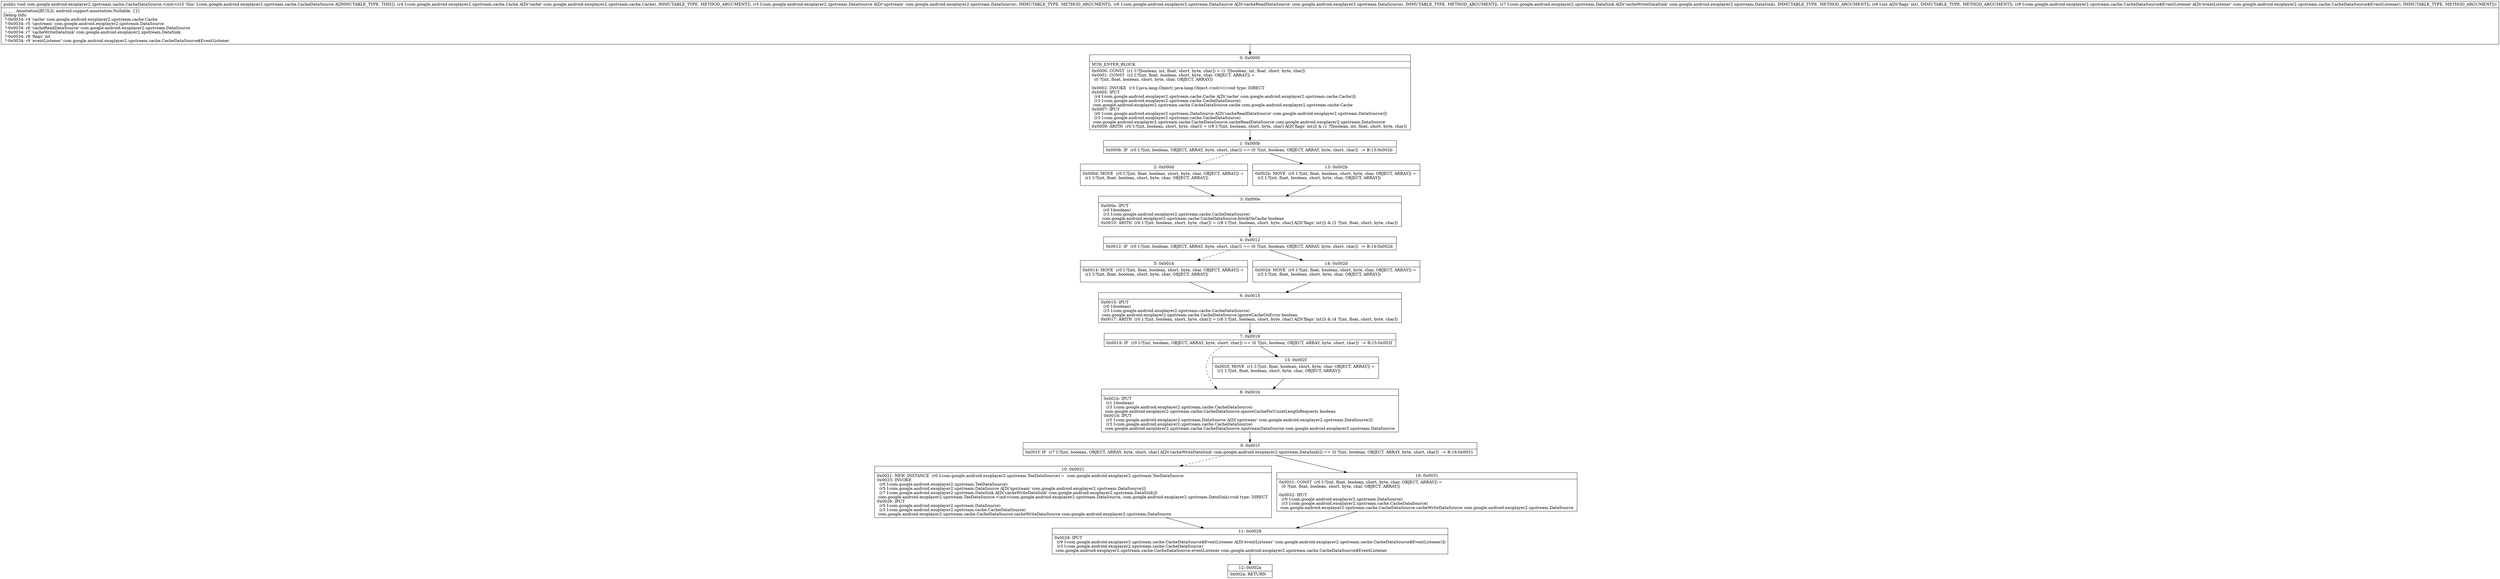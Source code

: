 digraph "CFG forcom.google.android.exoplayer2.upstream.cache.CacheDataSource.\<init\>(Lcom\/google\/android\/exoplayer2\/upstream\/cache\/Cache;Lcom\/google\/android\/exoplayer2\/upstream\/DataSource;Lcom\/google\/android\/exoplayer2\/upstream\/DataSource;Lcom\/google\/android\/exoplayer2\/upstream\/DataSink;ILcom\/google\/android\/exoplayer2\/upstream\/cache\/CacheDataSource$EventListener;)V" {
Node_0 [shape=record,label="{0\:\ 0x0000|MTH_ENTER_BLOCK\l|0x0000: CONST  (r1 I:?[boolean, int, float, short, byte, char]) = (1 ?[boolean, int, float, short, byte, char]) \l0x0001: CONST  (r2 I:?[int, float, boolean, short, byte, char, OBJECT, ARRAY]) = \l  (0 ?[int, float, boolean, short, byte, char, OBJECT, ARRAY])\l \l0x0002: INVOKE  (r3 I:java.lang.Object) java.lang.Object.\<init\>():void type: DIRECT \l0x0005: IPUT  \l  (r4 I:com.google.android.exoplayer2.upstream.cache.Cache A[D('cache' com.google.android.exoplayer2.upstream.cache.Cache)])\l  (r3 I:com.google.android.exoplayer2.upstream.cache.CacheDataSource)\l com.google.android.exoplayer2.upstream.cache.CacheDataSource.cache com.google.android.exoplayer2.upstream.cache.Cache \l0x0007: IPUT  \l  (r6 I:com.google.android.exoplayer2.upstream.DataSource A[D('cacheReadDataSource' com.google.android.exoplayer2.upstream.DataSource)])\l  (r3 I:com.google.android.exoplayer2.upstream.cache.CacheDataSource)\l com.google.android.exoplayer2.upstream.cache.CacheDataSource.cacheReadDataSource com.google.android.exoplayer2.upstream.DataSource \l0x0009: ARITH  (r0 I:?[int, boolean, short, byte, char]) = (r8 I:?[int, boolean, short, byte, char] A[D('flags' int)]) & (1 ?[boolean, int, float, short, byte, char]) \l}"];
Node_1 [shape=record,label="{1\:\ 0x000b|0x000b: IF  (r0 I:?[int, boolean, OBJECT, ARRAY, byte, short, char]) == (0 ?[int, boolean, OBJECT, ARRAY, byte, short, char])  \-\> B:13:0x002b \l}"];
Node_2 [shape=record,label="{2\:\ 0x000d|0x000d: MOVE  (r0 I:?[int, float, boolean, short, byte, char, OBJECT, ARRAY]) = \l  (r1 I:?[int, float, boolean, short, byte, char, OBJECT, ARRAY])\l \l}"];
Node_3 [shape=record,label="{3\:\ 0x000e|0x000e: IPUT  \l  (r0 I:boolean)\l  (r3 I:com.google.android.exoplayer2.upstream.cache.CacheDataSource)\l com.google.android.exoplayer2.upstream.cache.CacheDataSource.blockOnCache boolean \l0x0010: ARITH  (r0 I:?[int, boolean, short, byte, char]) = (r8 I:?[int, boolean, short, byte, char] A[D('flags' int)]) & (2 ?[int, float, short, byte, char]) \l}"];
Node_4 [shape=record,label="{4\:\ 0x0012|0x0012: IF  (r0 I:?[int, boolean, OBJECT, ARRAY, byte, short, char]) == (0 ?[int, boolean, OBJECT, ARRAY, byte, short, char])  \-\> B:14:0x002d \l}"];
Node_5 [shape=record,label="{5\:\ 0x0014|0x0014: MOVE  (r0 I:?[int, float, boolean, short, byte, char, OBJECT, ARRAY]) = \l  (r1 I:?[int, float, boolean, short, byte, char, OBJECT, ARRAY])\l \l}"];
Node_6 [shape=record,label="{6\:\ 0x0015|0x0015: IPUT  \l  (r0 I:boolean)\l  (r3 I:com.google.android.exoplayer2.upstream.cache.CacheDataSource)\l com.google.android.exoplayer2.upstream.cache.CacheDataSource.ignoreCacheOnError boolean \l0x0017: ARITH  (r0 I:?[int, boolean, short, byte, char]) = (r8 I:?[int, boolean, short, byte, char] A[D('flags' int)]) & (4 ?[int, float, short, byte, char]) \l}"];
Node_7 [shape=record,label="{7\:\ 0x0019|0x0019: IF  (r0 I:?[int, boolean, OBJECT, ARRAY, byte, short, char]) == (0 ?[int, boolean, OBJECT, ARRAY, byte, short, char])  \-\> B:15:0x002f \l}"];
Node_8 [shape=record,label="{8\:\ 0x001b|0x001b: IPUT  \l  (r1 I:boolean)\l  (r3 I:com.google.android.exoplayer2.upstream.cache.CacheDataSource)\l com.google.android.exoplayer2.upstream.cache.CacheDataSource.ignoreCacheForUnsetLengthRequests boolean \l0x001d: IPUT  \l  (r5 I:com.google.android.exoplayer2.upstream.DataSource A[D('upstream' com.google.android.exoplayer2.upstream.DataSource)])\l  (r3 I:com.google.android.exoplayer2.upstream.cache.CacheDataSource)\l com.google.android.exoplayer2.upstream.cache.CacheDataSource.upstreamDataSource com.google.android.exoplayer2.upstream.DataSource \l}"];
Node_9 [shape=record,label="{9\:\ 0x001f|0x001f: IF  (r7 I:?[int, boolean, OBJECT, ARRAY, byte, short, char] A[D('cacheWriteDataSink' com.google.android.exoplayer2.upstream.DataSink)]) == (0 ?[int, boolean, OBJECT, ARRAY, byte, short, char])  \-\> B:16:0x0031 \l}"];
Node_10 [shape=record,label="{10\:\ 0x0021|0x0021: NEW_INSTANCE  (r0 I:com.google.android.exoplayer2.upstream.TeeDataSource) =  com.google.android.exoplayer2.upstream.TeeDataSource \l0x0023: INVOKE  \l  (r0 I:com.google.android.exoplayer2.upstream.TeeDataSource)\l  (r5 I:com.google.android.exoplayer2.upstream.DataSource A[D('upstream' com.google.android.exoplayer2.upstream.DataSource)])\l  (r7 I:com.google.android.exoplayer2.upstream.DataSink A[D('cacheWriteDataSink' com.google.android.exoplayer2.upstream.DataSink)])\l com.google.android.exoplayer2.upstream.TeeDataSource.\<init\>(com.google.android.exoplayer2.upstream.DataSource, com.google.android.exoplayer2.upstream.DataSink):void type: DIRECT \l0x0026: IPUT  \l  (r0 I:com.google.android.exoplayer2.upstream.DataSource)\l  (r3 I:com.google.android.exoplayer2.upstream.cache.CacheDataSource)\l com.google.android.exoplayer2.upstream.cache.CacheDataSource.cacheWriteDataSource com.google.android.exoplayer2.upstream.DataSource \l}"];
Node_11 [shape=record,label="{11\:\ 0x0028|0x0028: IPUT  \l  (r9 I:com.google.android.exoplayer2.upstream.cache.CacheDataSource$EventListener A[D('eventListener' com.google.android.exoplayer2.upstream.cache.CacheDataSource$EventListener)])\l  (r3 I:com.google.android.exoplayer2.upstream.cache.CacheDataSource)\l com.google.android.exoplayer2.upstream.cache.CacheDataSource.eventListener com.google.android.exoplayer2.upstream.cache.CacheDataSource$EventListener \l}"];
Node_12 [shape=record,label="{12\:\ 0x002a|0x002a: RETURN   \l}"];
Node_13 [shape=record,label="{13\:\ 0x002b|0x002b: MOVE  (r0 I:?[int, float, boolean, short, byte, char, OBJECT, ARRAY]) = \l  (r2 I:?[int, float, boolean, short, byte, char, OBJECT, ARRAY])\l \l}"];
Node_14 [shape=record,label="{14\:\ 0x002d|0x002d: MOVE  (r0 I:?[int, float, boolean, short, byte, char, OBJECT, ARRAY]) = \l  (r2 I:?[int, float, boolean, short, byte, char, OBJECT, ARRAY])\l \l}"];
Node_15 [shape=record,label="{15\:\ 0x002f|0x002f: MOVE  (r1 I:?[int, float, boolean, short, byte, char, OBJECT, ARRAY]) = \l  (r2 I:?[int, float, boolean, short, byte, char, OBJECT, ARRAY])\l \l}"];
Node_16 [shape=record,label="{16\:\ 0x0031|0x0031: CONST  (r0 I:?[int, float, boolean, short, byte, char, OBJECT, ARRAY]) = \l  (0 ?[int, float, boolean, short, byte, char, OBJECT, ARRAY])\l \l0x0032: IPUT  \l  (r0 I:com.google.android.exoplayer2.upstream.DataSource)\l  (r3 I:com.google.android.exoplayer2.upstream.cache.CacheDataSource)\l com.google.android.exoplayer2.upstream.cache.CacheDataSource.cacheWriteDataSource com.google.android.exoplayer2.upstream.DataSource \l}"];
MethodNode[shape=record,label="{public void com.google.android.exoplayer2.upstream.cache.CacheDataSource.\<init\>((r3 'this' I:com.google.android.exoplayer2.upstream.cache.CacheDataSource A[IMMUTABLE_TYPE, THIS]), (r4 I:com.google.android.exoplayer2.upstream.cache.Cache A[D('cache' com.google.android.exoplayer2.upstream.cache.Cache), IMMUTABLE_TYPE, METHOD_ARGUMENT]), (r5 I:com.google.android.exoplayer2.upstream.DataSource A[D('upstream' com.google.android.exoplayer2.upstream.DataSource), IMMUTABLE_TYPE, METHOD_ARGUMENT]), (r6 I:com.google.android.exoplayer2.upstream.DataSource A[D('cacheReadDataSource' com.google.android.exoplayer2.upstream.DataSource), IMMUTABLE_TYPE, METHOD_ARGUMENT]), (r7 I:com.google.android.exoplayer2.upstream.DataSink A[D('cacheWriteDataSink' com.google.android.exoplayer2.upstream.DataSink), IMMUTABLE_TYPE, METHOD_ARGUMENT]), (r8 I:int A[D('flags' int), IMMUTABLE_TYPE, METHOD_ARGUMENT]), (r9 I:com.google.android.exoplayer2.upstream.cache.CacheDataSource$EventListener A[D('eventListener' com.google.android.exoplayer2.upstream.cache.CacheDataSource$EventListener), IMMUTABLE_TYPE, METHOD_ARGUMENT]))  | , , , , , Annotation[BUILD, android.support.annotation.Nullable, \{\}]\lDebug Info:\l  ?\-0x0034: r4 'cache' com.google.android.exoplayer2.upstream.cache.Cache\l  ?\-0x0034: r5 'upstream' com.google.android.exoplayer2.upstream.DataSource\l  ?\-0x0034: r6 'cacheReadDataSource' com.google.android.exoplayer2.upstream.DataSource\l  ?\-0x0034: r7 'cacheWriteDataSink' com.google.android.exoplayer2.upstream.DataSink\l  ?\-0x0034: r8 'flags' int\l  ?\-0x0034: r9 'eventListener' com.google.android.exoplayer2.upstream.cache.CacheDataSource$EventListener\l}"];
MethodNode -> Node_0;
Node_0 -> Node_1;
Node_1 -> Node_2[style=dashed];
Node_1 -> Node_13;
Node_2 -> Node_3;
Node_3 -> Node_4;
Node_4 -> Node_5[style=dashed];
Node_4 -> Node_14;
Node_5 -> Node_6;
Node_6 -> Node_7;
Node_7 -> Node_8[style=dashed];
Node_7 -> Node_15;
Node_8 -> Node_9;
Node_9 -> Node_10[style=dashed];
Node_9 -> Node_16;
Node_10 -> Node_11;
Node_11 -> Node_12;
Node_13 -> Node_3;
Node_14 -> Node_6;
Node_15 -> Node_8;
Node_16 -> Node_11;
}

